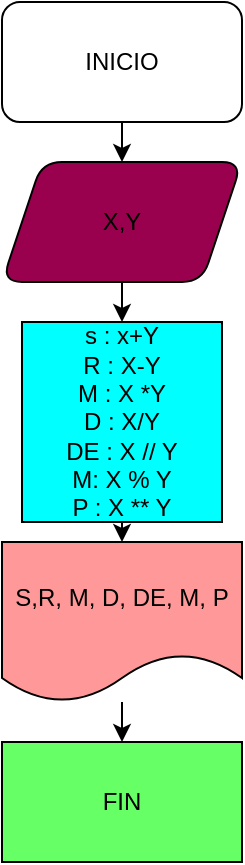 <mxfile>
    <diagram id="HJs1Q8ZLL72ElADuI3pT" name="Page-1">
        <mxGraphModel dx="737" dy="413" grid="1" gridSize="10" guides="1" tooltips="1" connect="1" arrows="1" fold="1" page="1" pageScale="1" pageWidth="827" pageHeight="1169" math="0" shadow="0">
            <root>
                <mxCell id="0"/>
                <mxCell id="1" parent="0"/>
                <mxCell id="5" value="" style="edgeStyle=none;html=1;" edge="1" parent="1" source="3" target="4">
                    <mxGeometry relative="1" as="geometry"/>
                </mxCell>
                <mxCell id="3" value="INICIO" style="rounded=1;whiteSpace=wrap;html=1;" vertex="1" parent="1">
                    <mxGeometry x="90" y="40" width="120" height="60" as="geometry"/>
                </mxCell>
                <mxCell id="7" value="" style="edgeStyle=none;html=1;" edge="1" parent="1" source="4" target="8">
                    <mxGeometry relative="1" as="geometry">
                        <mxPoint x="150" y="210" as="targetPoint"/>
                    </mxGeometry>
                </mxCell>
                <mxCell id="4" value="X,Y" style="shape=parallelogram;perimeter=parallelogramPerimeter;whiteSpace=wrap;html=1;fixedSize=1;rounded=1;fillColor=#99004D;" vertex="1" parent="1">
                    <mxGeometry x="90" y="120" width="120" height="60" as="geometry"/>
                </mxCell>
                <mxCell id="10" value="" style="edgeStyle=none;html=1;" edge="1" parent="1" source="8" target="9">
                    <mxGeometry relative="1" as="geometry"/>
                </mxCell>
                <mxCell id="8" value="s : x+Y&lt;br&gt;R : X-Y&lt;br&gt;M : X *Y&lt;br&gt;D : X/Y&lt;br&gt;DE : X // Y&lt;br&gt;M: X % Y&lt;br&gt;P : X ** Y" style="whiteSpace=wrap;html=1;aspect=fixed;fillColor=#00FFFF;" vertex="1" parent="1">
                    <mxGeometry x="100" y="200" width="100" height="100" as="geometry"/>
                </mxCell>
                <mxCell id="13" value="" style="edgeStyle=none;html=1;" edge="1" parent="1" source="9" target="12">
                    <mxGeometry relative="1" as="geometry"/>
                </mxCell>
                <mxCell id="9" value="S,R, M, D, DE, M, P" style="shape=document;whiteSpace=wrap;html=1;boundedLbl=1;fillColor=#FF9999;" vertex="1" parent="1">
                    <mxGeometry x="90" y="310" width="120" height="80" as="geometry"/>
                </mxCell>
                <mxCell id="12" value="FIN" style="whiteSpace=wrap;html=1;fillColor=#66FF66;" vertex="1" parent="1">
                    <mxGeometry x="90" y="410" width="120" height="60" as="geometry"/>
                </mxCell>
            </root>
        </mxGraphModel>
    </diagram>
</mxfile>